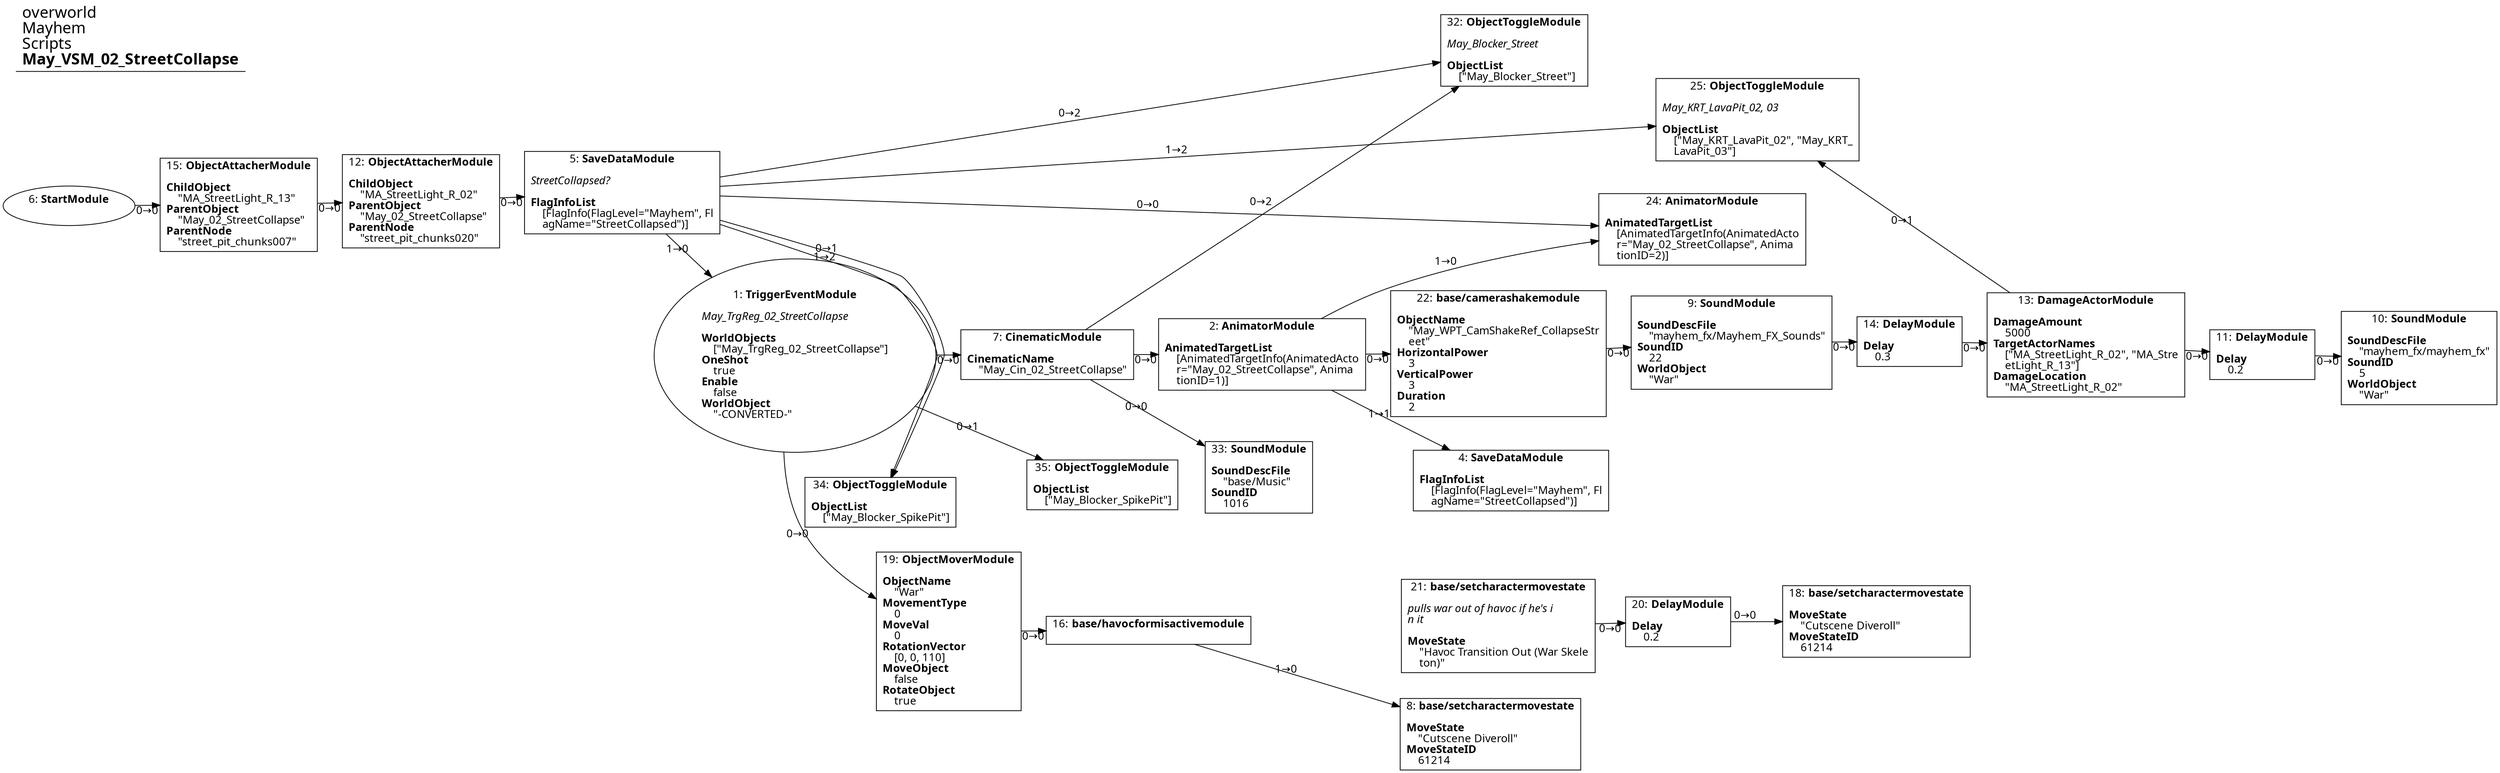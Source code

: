 digraph {
    layout = fdp;
    overlap = prism;
    sep = "+16";
    splines = spline;

    node [ shape = box ];

    graph [ fontname = "Segoe UI" ];
    node [ fontname = "Segoe UI" ];
    edge [ fontname = "Segoe UI" ];

    1 [ label = <1: <b>TriggerEventModule</b><br/><br/><i>May_TrgReg_02_StreetCollapse<br align="left"/></i><br align="left"/><b>WorldObjects</b><br align="left"/>    [&quot;May_TrgReg_02_StreetCollapse&quot;]<br align="left"/><b>OneShot</b><br align="left"/>    true<br align="left"/><b>Enable</b><br align="left"/>    false<br align="left"/><b>WorldObject</b><br align="left"/>    &quot;-CONVERTED-&quot;<br align="left"/>> ];
    1 [ shape = oval ]
    1 [ pos = "0.029000001,-0.12100001!" ];
    1 -> 7 [ label = "0→0" ];
    1 -> 19 [ label = "0→0" ];
    1 -> 35 [ label = "0→1" ];

    2 [ label = <2: <b>AnimatorModule</b><br/><br/><b>AnimatedTargetList</b><br align="left"/>    [AnimatedTargetInfo(AnimatedActo<br align="left"/>    r=&quot;May_02_StreetCollapse&quot;, Anima<br align="left"/>    tionID=1)]<br align="left"/>> ];
    2 [ pos = "0.48600003,-0.12100001!" ];
    2 -> 4 [ label = "1→1" ];
    2 -> 22 [ label = "0→0" ];
    2 -> 24 [ label = "1→0" ];

    4 [ label = <4: <b>SaveDataModule</b><br/><br/><b>FlagInfoList</b><br align="left"/>    [FlagInfo(FlagLevel=&quot;Mayhem&quot;, Fl<br align="left"/>    agName=&quot;StreetCollapsed&quot;)]<br align="left"/>> ];
    4 [ pos = "0.76400006,-0.296!" ];

    5 [ label = <5: <b>SaveDataModule</b><br/><br/><i>StreetCollapsed?<br align="left"/></i><br align="left"/><b>FlagInfoList</b><br align="left"/>    [FlagInfo(FlagLevel=&quot;Mayhem&quot;, Fl<br align="left"/>    agName=&quot;StreetCollapsed&quot;)]<br align="left"/>> ];
    5 [ pos = "-0.275,0.07!" ];
    5 -> 24 [ label = "0→0" ];
    5 -> 25 [ label = "1→2" ];
    5 -> 1 [ label = "1→0" ];
    5 -> 32 [ label = "0→2" ];
    5 -> 34 [ label = "0→1" ];
    5 -> 34 [ label = "1→2" ];

    6 [ label = <6: <b>StartModule</b><br/><br/>> ];
    6 [ shape = oval ]
    6 [ pos = "-0.818,0.07!" ];
    6 -> 15 [ label = "0→0" ];

    7 [ label = <7: <b>CinematicModule</b><br/><br/><b>CinematicName</b><br align="left"/>    &quot;May_Cin_02_StreetCollapse&quot;<br align="left"/>> ];
    7 [ pos = "0.28,-0.12100001!" ];
    7 -> 2 [ label = "0→0" ];
    7 -> 32 [ label = "0→2" ];
    7 -> 33 [ label = "0→0" ];

    8 [ label = <8: <b>base/setcharactermovestate</b><br/><br/><b>MoveState</b><br align="left"/>    &quot;Cutscene Diveroll&quot;<br align="left"/><b>MoveStateID</b><br align="left"/>    61214<br align="left"/>> ];
    8 [ pos = "0.734,-0.67600006!" ];

    9 [ label = <9: <b>SoundModule</b><br/><br/><b>SoundDescFile</b><br align="left"/>    &quot;mayhem_fx/Mayhem_FX_Sounds&quot;<br align="left"/><b>SoundID</b><br align="left"/>    22<br align="left"/><b>WorldObject</b><br align="left"/>    &quot;War&quot;<br align="left"/>> ];
    9 [ pos = "0.90000004,-0.12200001!" ];
    9 -> 14 [ label = "0→0" ];

    10 [ label = <10: <b>SoundModule</b><br/><br/><b>SoundDescFile</b><br align="left"/>    &quot;mayhem_fx/mayhem_fx&quot;<br align="left"/><b>SoundID</b><br align="left"/>    5<br align="left"/><b>WorldObject</b><br align="left"/>    &quot;War&quot;<br align="left"/>> ];
    10 [ pos = "1.623,-0.12200001!" ];

    11 [ label = <11: <b>DelayModule</b><br/><br/><b>Delay</b><br align="left"/>    0.2<br align="left"/>> ];
    11 [ pos = "1.463,-0.12200001!" ];
    11 -> 10 [ label = "0→0" ];

    12 [ label = <12: <b>ObjectAttacherModule</b><br/><br/><b>ChildObject</b><br align="left"/>    &quot;MA_StreetLight_R_02&quot;<br align="left"/><b>ParentObject</b><br align="left"/>    &quot;May_02_StreetCollapse&quot;<br align="left"/><b>ParentNode</b><br align="left"/>    &quot;street_pit_chunks020&quot;<br align="left"/>> ];
    12 [ pos = "-0.45700002,0.07!" ];
    12 -> 5 [ label = "0→0" ];

    13 [ label = <13: <b>DamageActorModule</b><br/><br/><b>DamageAmount</b><br align="left"/>    5000<br align="left"/><b>TargetActorNames</b><br align="left"/>    [&quot;MA_StreetLight_R_02&quot;, &quot;MA_Stre<br align="left"/>    etLight_R_13&quot;]<br align="left"/><b>DamageLocation</b><br align="left"/>    &quot;MA_StreetLight_R_02&quot;<br align="left"/>> ];
    13 [ pos = "1.258,-0.12100001!" ];
    13 -> 11 [ label = "0→0" ];
    13 -> 25 [ label = "0→1" ];

    14 [ label = <14: <b>DelayModule</b><br/><br/><b>Delay</b><br align="left"/>    0.3<br align="left"/>> ];
    14 [ pos = "1.075,-0.12100001!" ];
    14 -> 13 [ label = "0→0" ];

    15 [ label = <15: <b>ObjectAttacherModule</b><br/><br/><b>ChildObject</b><br align="left"/>    &quot;MA_StreetLight_R_13&quot;<br align="left"/><b>ParentObject</b><br align="left"/>    &quot;May_02_StreetCollapse&quot;<br align="left"/><b>ParentNode</b><br align="left"/>    &quot;street_pit_chunks007&quot;<br align="left"/>> ];
    15 [ pos = "-0.64400005,0.07!" ];
    15 -> 12 [ label = "0→0" ];

    16 [ label = <16: <b>base/havocformisactivemodule</b><br/><br/>> ];
    16 [ pos = "0.49800003,-0.53800005!" ];
    16 -> 8 [ label = "1→0" ];

    18 [ label = <18: <b>base/setcharactermovestate</b><br/><br/><b>MoveState</b><br align="left"/>    &quot;Cutscene Diveroll&quot;<br align="left"/><b>MoveStateID</b><br align="left"/>    61214<br align="left"/>> ];
    18 [ pos = "1.1500001,-0.53900003!" ];

    19 [ label = <19: <b>ObjectMoverModule</b><br/><br/><b>ObjectName</b><br align="left"/>    &quot;War&quot;<br align="left"/><b>MovementType</b><br align="left"/>    0<br align="left"/><b>MoveVal</b><br align="left"/>    0<br align="left"/><b>RotationVector</b><br align="left"/>    [0, 0, 110]<br align="left"/><b>MoveObject</b><br align="left"/>    false<br align="left"/><b>RotateObject</b><br align="left"/>    true<br align="left"/>> ];
    19 [ pos = "0.31800002,-0.53800005!" ];
    19 -> 16 [ label = "0→0" ];

    20 [ label = <20: <b>DelayModule</b><br/><br/><b>Delay</b><br align="left"/>    0.2<br align="left"/>> ];
    20 [ pos = "1,-0.53900003!" ];
    20 -> 18 [ label = "0→0" ];

    21 [ label = <21: <b>base/setcharactermovestate</b><br/><br/><i>pulls war out of havoc if he's i<br align="left"/>n it<br align="left"/></i><br align="left"/><b>MoveState</b><br align="left"/>    &quot;Havoc Transition Out (War Skele<br align="left"/>    ton)&quot;<br align="left"/>> ];
    21 [ pos = "0.73600006,-0.53900003!" ];
    21 -> 20 [ label = "0→0" ];

    22 [ label = <22: <b>base/camerashakemodule</b><br/><br/><b>ObjectName</b><br align="left"/>    &quot;May_WPT_CamShakeRef_CollapseStr<br align="left"/>    eet&quot;<br align="left"/><b>HorizontalPower</b><br align="left"/>    3<br align="left"/><b>VerticalPower</b><br align="left"/>    3<br align="left"/><b>Duration</b><br align="left"/>    2<br align="left"/>> ];
    22 [ pos = "0.69500005,-0.12200001!" ];
    22 -> 9 [ label = "0→0" ];

    24 [ label = <24: <b>AnimatorModule</b><br/><br/><b>AnimatedTargetList</b><br align="left"/>    [AnimatedTargetInfo(AnimatedActo<br align="left"/>    r=&quot;May_02_StreetCollapse&quot;, Anima<br align="left"/>    tionID=2)]<br align="left"/>> ];
    24 [ pos = "0.91700006,0.010000001!" ];

    25 [ label = <25: <b>ObjectToggleModule</b><br/><br/><i>May_KRT_LavaPit_02, 03<br align="left"/></i><br align="left"/><b>ObjectList</b><br align="left"/>    [&quot;May_KRT_LavaPit_02&quot;, &quot;May_KRT_<br align="left"/>    LavaPit_03&quot;]<br align="left"/>> ];
    25 [ pos = "0.90900004,0.22100002!" ];

    32 [ label = <32: <b>ObjectToggleModule</b><br/><br/><i>May_Blocker_Street<br align="left"/></i><br align="left"/><b>ObjectList</b><br align="left"/>    [&quot;May_Blocker_Street&quot;]<br align="left"/>> ];
    32 [ pos = "0.61200005,0.32700002!" ];

    33 [ label = <33: <b>SoundModule</b><br/><br/><b>SoundDescFile</b><br align="left"/>    &quot;base/Music&quot;<br align="left"/><b>SoundID</b><br align="left"/>    1016<br align="left"/>> ];
    33 [ pos = "0.531,-0.268!" ];

    34 [ label = <34: <b>ObjectToggleModule</b><br/><br/><b>ObjectList</b><br align="left"/>    [&quot;May_Blocker_SpikePit&quot;]<br align="left"/>> ];
    34 [ pos = "0.030000001,-0.298!" ];

    35 [ label = <35: <b>ObjectToggleModule</b><br/><br/><b>ObjectList</b><br align="left"/>    [&quot;May_Blocker_SpikePit&quot;]<br align="left"/>> ];
    35 [ pos = "0.291,-0.261!" ];

    title [ pos = "-0.81900007,0.328!" ];
    title [ shape = underline ];
    title [ label = <<font point-size="20">overworld<br align="left"/>Mayhem<br align="left"/>Scripts<br align="left"/><b>May_VSM_02_StreetCollapse</b><br align="left"/></font>> ];
}
